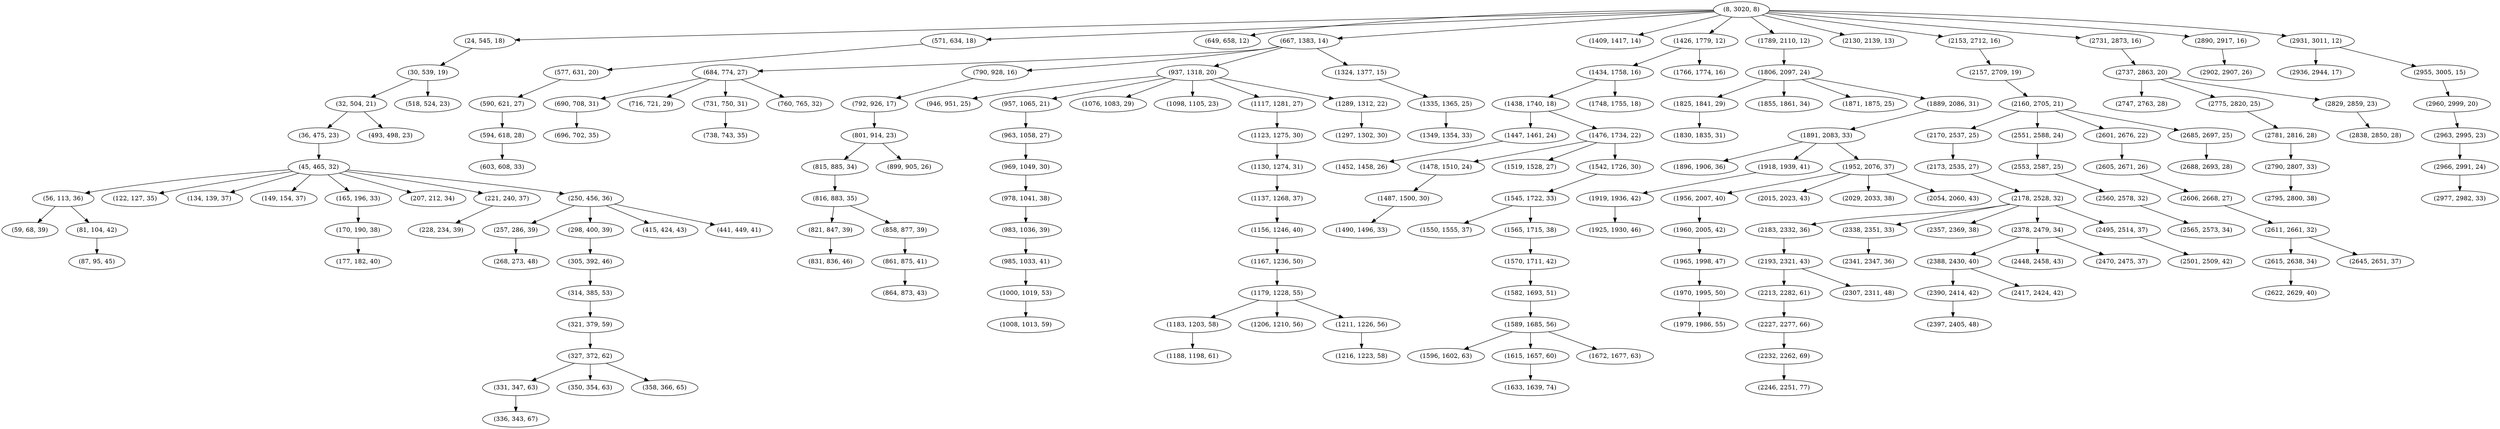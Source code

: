 digraph tree {
    "(8, 3020, 8)";
    "(24, 545, 18)";
    "(30, 539, 19)";
    "(32, 504, 21)";
    "(36, 475, 23)";
    "(45, 465, 32)";
    "(56, 113, 36)";
    "(59, 68, 39)";
    "(81, 104, 42)";
    "(87, 95, 45)";
    "(122, 127, 35)";
    "(134, 139, 37)";
    "(149, 154, 37)";
    "(165, 196, 33)";
    "(170, 190, 38)";
    "(177, 182, 40)";
    "(207, 212, 34)";
    "(221, 240, 37)";
    "(228, 234, 39)";
    "(250, 456, 36)";
    "(257, 286, 39)";
    "(268, 273, 48)";
    "(298, 400, 39)";
    "(305, 392, 46)";
    "(314, 385, 53)";
    "(321, 379, 59)";
    "(327, 372, 62)";
    "(331, 347, 63)";
    "(336, 343, 67)";
    "(350, 354, 63)";
    "(358, 366, 65)";
    "(415, 424, 43)";
    "(441, 449, 41)";
    "(493, 498, 23)";
    "(518, 524, 23)";
    "(571, 634, 18)";
    "(577, 631, 20)";
    "(590, 621, 27)";
    "(594, 618, 28)";
    "(603, 608, 33)";
    "(649, 658, 12)";
    "(667, 1383, 14)";
    "(684, 774, 27)";
    "(690, 708, 31)";
    "(696, 702, 35)";
    "(716, 721, 29)";
    "(731, 750, 31)";
    "(738, 743, 35)";
    "(760, 765, 32)";
    "(790, 928, 16)";
    "(792, 926, 17)";
    "(801, 914, 23)";
    "(815, 885, 34)";
    "(816, 883, 35)";
    "(821, 847, 39)";
    "(831, 836, 46)";
    "(858, 877, 39)";
    "(861, 875, 41)";
    "(864, 873, 43)";
    "(899, 905, 26)";
    "(937, 1318, 20)";
    "(946, 951, 25)";
    "(957, 1065, 21)";
    "(963, 1058, 27)";
    "(969, 1049, 30)";
    "(978, 1041, 38)";
    "(983, 1036, 39)";
    "(985, 1033, 41)";
    "(1000, 1019, 53)";
    "(1008, 1013, 59)";
    "(1076, 1083, 29)";
    "(1098, 1105, 23)";
    "(1117, 1281, 27)";
    "(1123, 1275, 30)";
    "(1130, 1274, 31)";
    "(1137, 1268, 37)";
    "(1156, 1246, 40)";
    "(1167, 1236, 50)";
    "(1179, 1228, 55)";
    "(1183, 1203, 58)";
    "(1188, 1198, 61)";
    "(1206, 1210, 56)";
    "(1211, 1226, 56)";
    "(1216, 1223, 58)";
    "(1289, 1312, 22)";
    "(1297, 1302, 30)";
    "(1324, 1377, 15)";
    "(1335, 1365, 25)";
    "(1349, 1354, 33)";
    "(1409, 1417, 14)";
    "(1426, 1779, 12)";
    "(1434, 1758, 16)";
    "(1438, 1740, 18)";
    "(1447, 1461, 24)";
    "(1452, 1458, 26)";
    "(1476, 1734, 22)";
    "(1478, 1510, 24)";
    "(1487, 1500, 30)";
    "(1490, 1496, 33)";
    "(1519, 1528, 27)";
    "(1542, 1726, 30)";
    "(1545, 1722, 33)";
    "(1550, 1555, 37)";
    "(1565, 1715, 38)";
    "(1570, 1711, 42)";
    "(1582, 1693, 51)";
    "(1589, 1685, 56)";
    "(1596, 1602, 63)";
    "(1615, 1657, 60)";
    "(1633, 1639, 74)";
    "(1672, 1677, 63)";
    "(1748, 1755, 18)";
    "(1766, 1774, 16)";
    "(1789, 2110, 12)";
    "(1806, 2097, 24)";
    "(1825, 1841, 29)";
    "(1830, 1835, 31)";
    "(1855, 1861, 34)";
    "(1871, 1875, 25)";
    "(1889, 2086, 31)";
    "(1891, 2083, 33)";
    "(1896, 1906, 36)";
    "(1918, 1939, 41)";
    "(1919, 1936, 42)";
    "(1925, 1930, 46)";
    "(1952, 2076, 37)";
    "(1956, 2007, 40)";
    "(1960, 2005, 42)";
    "(1965, 1998, 47)";
    "(1970, 1995, 50)";
    "(1979, 1986, 55)";
    "(2015, 2023, 43)";
    "(2029, 2033, 38)";
    "(2054, 2060, 43)";
    "(2130, 2139, 13)";
    "(2153, 2712, 16)";
    "(2157, 2709, 19)";
    "(2160, 2705, 21)";
    "(2170, 2537, 25)";
    "(2173, 2535, 27)";
    "(2178, 2528, 32)";
    "(2183, 2332, 36)";
    "(2193, 2321, 43)";
    "(2213, 2282, 61)";
    "(2227, 2277, 66)";
    "(2232, 2262, 69)";
    "(2246, 2251, 77)";
    "(2307, 2311, 48)";
    "(2338, 2351, 33)";
    "(2341, 2347, 36)";
    "(2357, 2369, 38)";
    "(2378, 2479, 34)";
    "(2388, 2430, 40)";
    "(2390, 2414, 42)";
    "(2397, 2405, 48)";
    "(2417, 2424, 42)";
    "(2448, 2458, 43)";
    "(2470, 2475, 37)";
    "(2495, 2514, 37)";
    "(2501, 2509, 42)";
    "(2551, 2588, 24)";
    "(2553, 2587, 25)";
    "(2560, 2578, 32)";
    "(2565, 2573, 34)";
    "(2601, 2676, 22)";
    "(2605, 2671, 26)";
    "(2606, 2668, 27)";
    "(2611, 2661, 32)";
    "(2615, 2638, 34)";
    "(2622, 2629, 40)";
    "(2645, 2651, 37)";
    "(2685, 2697, 25)";
    "(2688, 2693, 28)";
    "(2731, 2873, 16)";
    "(2737, 2863, 20)";
    "(2747, 2763, 28)";
    "(2775, 2820, 25)";
    "(2781, 2816, 28)";
    "(2790, 2807, 33)";
    "(2795, 2800, 38)";
    "(2829, 2859, 23)";
    "(2838, 2850, 28)";
    "(2890, 2917, 16)";
    "(2902, 2907, 26)";
    "(2931, 3011, 12)";
    "(2936, 2944, 17)";
    "(2955, 3005, 15)";
    "(2960, 2999, 20)";
    "(2963, 2995, 23)";
    "(2966, 2991, 24)";
    "(2977, 2982, 33)";
    "(8, 3020, 8)" -> "(24, 545, 18)";
    "(8, 3020, 8)" -> "(571, 634, 18)";
    "(8, 3020, 8)" -> "(649, 658, 12)";
    "(8, 3020, 8)" -> "(667, 1383, 14)";
    "(8, 3020, 8)" -> "(1409, 1417, 14)";
    "(8, 3020, 8)" -> "(1426, 1779, 12)";
    "(8, 3020, 8)" -> "(1789, 2110, 12)";
    "(8, 3020, 8)" -> "(2130, 2139, 13)";
    "(8, 3020, 8)" -> "(2153, 2712, 16)";
    "(8, 3020, 8)" -> "(2731, 2873, 16)";
    "(8, 3020, 8)" -> "(2890, 2917, 16)";
    "(8, 3020, 8)" -> "(2931, 3011, 12)";
    "(24, 545, 18)" -> "(30, 539, 19)";
    "(30, 539, 19)" -> "(32, 504, 21)";
    "(30, 539, 19)" -> "(518, 524, 23)";
    "(32, 504, 21)" -> "(36, 475, 23)";
    "(32, 504, 21)" -> "(493, 498, 23)";
    "(36, 475, 23)" -> "(45, 465, 32)";
    "(45, 465, 32)" -> "(56, 113, 36)";
    "(45, 465, 32)" -> "(122, 127, 35)";
    "(45, 465, 32)" -> "(134, 139, 37)";
    "(45, 465, 32)" -> "(149, 154, 37)";
    "(45, 465, 32)" -> "(165, 196, 33)";
    "(45, 465, 32)" -> "(207, 212, 34)";
    "(45, 465, 32)" -> "(221, 240, 37)";
    "(45, 465, 32)" -> "(250, 456, 36)";
    "(56, 113, 36)" -> "(59, 68, 39)";
    "(56, 113, 36)" -> "(81, 104, 42)";
    "(81, 104, 42)" -> "(87, 95, 45)";
    "(165, 196, 33)" -> "(170, 190, 38)";
    "(170, 190, 38)" -> "(177, 182, 40)";
    "(221, 240, 37)" -> "(228, 234, 39)";
    "(250, 456, 36)" -> "(257, 286, 39)";
    "(250, 456, 36)" -> "(298, 400, 39)";
    "(250, 456, 36)" -> "(415, 424, 43)";
    "(250, 456, 36)" -> "(441, 449, 41)";
    "(257, 286, 39)" -> "(268, 273, 48)";
    "(298, 400, 39)" -> "(305, 392, 46)";
    "(305, 392, 46)" -> "(314, 385, 53)";
    "(314, 385, 53)" -> "(321, 379, 59)";
    "(321, 379, 59)" -> "(327, 372, 62)";
    "(327, 372, 62)" -> "(331, 347, 63)";
    "(327, 372, 62)" -> "(350, 354, 63)";
    "(327, 372, 62)" -> "(358, 366, 65)";
    "(331, 347, 63)" -> "(336, 343, 67)";
    "(571, 634, 18)" -> "(577, 631, 20)";
    "(577, 631, 20)" -> "(590, 621, 27)";
    "(590, 621, 27)" -> "(594, 618, 28)";
    "(594, 618, 28)" -> "(603, 608, 33)";
    "(667, 1383, 14)" -> "(684, 774, 27)";
    "(667, 1383, 14)" -> "(790, 928, 16)";
    "(667, 1383, 14)" -> "(937, 1318, 20)";
    "(667, 1383, 14)" -> "(1324, 1377, 15)";
    "(684, 774, 27)" -> "(690, 708, 31)";
    "(684, 774, 27)" -> "(716, 721, 29)";
    "(684, 774, 27)" -> "(731, 750, 31)";
    "(684, 774, 27)" -> "(760, 765, 32)";
    "(690, 708, 31)" -> "(696, 702, 35)";
    "(731, 750, 31)" -> "(738, 743, 35)";
    "(790, 928, 16)" -> "(792, 926, 17)";
    "(792, 926, 17)" -> "(801, 914, 23)";
    "(801, 914, 23)" -> "(815, 885, 34)";
    "(801, 914, 23)" -> "(899, 905, 26)";
    "(815, 885, 34)" -> "(816, 883, 35)";
    "(816, 883, 35)" -> "(821, 847, 39)";
    "(816, 883, 35)" -> "(858, 877, 39)";
    "(821, 847, 39)" -> "(831, 836, 46)";
    "(858, 877, 39)" -> "(861, 875, 41)";
    "(861, 875, 41)" -> "(864, 873, 43)";
    "(937, 1318, 20)" -> "(946, 951, 25)";
    "(937, 1318, 20)" -> "(957, 1065, 21)";
    "(937, 1318, 20)" -> "(1076, 1083, 29)";
    "(937, 1318, 20)" -> "(1098, 1105, 23)";
    "(937, 1318, 20)" -> "(1117, 1281, 27)";
    "(937, 1318, 20)" -> "(1289, 1312, 22)";
    "(957, 1065, 21)" -> "(963, 1058, 27)";
    "(963, 1058, 27)" -> "(969, 1049, 30)";
    "(969, 1049, 30)" -> "(978, 1041, 38)";
    "(978, 1041, 38)" -> "(983, 1036, 39)";
    "(983, 1036, 39)" -> "(985, 1033, 41)";
    "(985, 1033, 41)" -> "(1000, 1019, 53)";
    "(1000, 1019, 53)" -> "(1008, 1013, 59)";
    "(1117, 1281, 27)" -> "(1123, 1275, 30)";
    "(1123, 1275, 30)" -> "(1130, 1274, 31)";
    "(1130, 1274, 31)" -> "(1137, 1268, 37)";
    "(1137, 1268, 37)" -> "(1156, 1246, 40)";
    "(1156, 1246, 40)" -> "(1167, 1236, 50)";
    "(1167, 1236, 50)" -> "(1179, 1228, 55)";
    "(1179, 1228, 55)" -> "(1183, 1203, 58)";
    "(1179, 1228, 55)" -> "(1206, 1210, 56)";
    "(1179, 1228, 55)" -> "(1211, 1226, 56)";
    "(1183, 1203, 58)" -> "(1188, 1198, 61)";
    "(1211, 1226, 56)" -> "(1216, 1223, 58)";
    "(1289, 1312, 22)" -> "(1297, 1302, 30)";
    "(1324, 1377, 15)" -> "(1335, 1365, 25)";
    "(1335, 1365, 25)" -> "(1349, 1354, 33)";
    "(1426, 1779, 12)" -> "(1434, 1758, 16)";
    "(1426, 1779, 12)" -> "(1766, 1774, 16)";
    "(1434, 1758, 16)" -> "(1438, 1740, 18)";
    "(1434, 1758, 16)" -> "(1748, 1755, 18)";
    "(1438, 1740, 18)" -> "(1447, 1461, 24)";
    "(1438, 1740, 18)" -> "(1476, 1734, 22)";
    "(1447, 1461, 24)" -> "(1452, 1458, 26)";
    "(1476, 1734, 22)" -> "(1478, 1510, 24)";
    "(1476, 1734, 22)" -> "(1519, 1528, 27)";
    "(1476, 1734, 22)" -> "(1542, 1726, 30)";
    "(1478, 1510, 24)" -> "(1487, 1500, 30)";
    "(1487, 1500, 30)" -> "(1490, 1496, 33)";
    "(1542, 1726, 30)" -> "(1545, 1722, 33)";
    "(1545, 1722, 33)" -> "(1550, 1555, 37)";
    "(1545, 1722, 33)" -> "(1565, 1715, 38)";
    "(1565, 1715, 38)" -> "(1570, 1711, 42)";
    "(1570, 1711, 42)" -> "(1582, 1693, 51)";
    "(1582, 1693, 51)" -> "(1589, 1685, 56)";
    "(1589, 1685, 56)" -> "(1596, 1602, 63)";
    "(1589, 1685, 56)" -> "(1615, 1657, 60)";
    "(1589, 1685, 56)" -> "(1672, 1677, 63)";
    "(1615, 1657, 60)" -> "(1633, 1639, 74)";
    "(1789, 2110, 12)" -> "(1806, 2097, 24)";
    "(1806, 2097, 24)" -> "(1825, 1841, 29)";
    "(1806, 2097, 24)" -> "(1855, 1861, 34)";
    "(1806, 2097, 24)" -> "(1871, 1875, 25)";
    "(1806, 2097, 24)" -> "(1889, 2086, 31)";
    "(1825, 1841, 29)" -> "(1830, 1835, 31)";
    "(1889, 2086, 31)" -> "(1891, 2083, 33)";
    "(1891, 2083, 33)" -> "(1896, 1906, 36)";
    "(1891, 2083, 33)" -> "(1918, 1939, 41)";
    "(1891, 2083, 33)" -> "(1952, 2076, 37)";
    "(1918, 1939, 41)" -> "(1919, 1936, 42)";
    "(1919, 1936, 42)" -> "(1925, 1930, 46)";
    "(1952, 2076, 37)" -> "(1956, 2007, 40)";
    "(1952, 2076, 37)" -> "(2015, 2023, 43)";
    "(1952, 2076, 37)" -> "(2029, 2033, 38)";
    "(1952, 2076, 37)" -> "(2054, 2060, 43)";
    "(1956, 2007, 40)" -> "(1960, 2005, 42)";
    "(1960, 2005, 42)" -> "(1965, 1998, 47)";
    "(1965, 1998, 47)" -> "(1970, 1995, 50)";
    "(1970, 1995, 50)" -> "(1979, 1986, 55)";
    "(2153, 2712, 16)" -> "(2157, 2709, 19)";
    "(2157, 2709, 19)" -> "(2160, 2705, 21)";
    "(2160, 2705, 21)" -> "(2170, 2537, 25)";
    "(2160, 2705, 21)" -> "(2551, 2588, 24)";
    "(2160, 2705, 21)" -> "(2601, 2676, 22)";
    "(2160, 2705, 21)" -> "(2685, 2697, 25)";
    "(2170, 2537, 25)" -> "(2173, 2535, 27)";
    "(2173, 2535, 27)" -> "(2178, 2528, 32)";
    "(2178, 2528, 32)" -> "(2183, 2332, 36)";
    "(2178, 2528, 32)" -> "(2338, 2351, 33)";
    "(2178, 2528, 32)" -> "(2357, 2369, 38)";
    "(2178, 2528, 32)" -> "(2378, 2479, 34)";
    "(2178, 2528, 32)" -> "(2495, 2514, 37)";
    "(2183, 2332, 36)" -> "(2193, 2321, 43)";
    "(2193, 2321, 43)" -> "(2213, 2282, 61)";
    "(2193, 2321, 43)" -> "(2307, 2311, 48)";
    "(2213, 2282, 61)" -> "(2227, 2277, 66)";
    "(2227, 2277, 66)" -> "(2232, 2262, 69)";
    "(2232, 2262, 69)" -> "(2246, 2251, 77)";
    "(2338, 2351, 33)" -> "(2341, 2347, 36)";
    "(2378, 2479, 34)" -> "(2388, 2430, 40)";
    "(2378, 2479, 34)" -> "(2448, 2458, 43)";
    "(2378, 2479, 34)" -> "(2470, 2475, 37)";
    "(2388, 2430, 40)" -> "(2390, 2414, 42)";
    "(2388, 2430, 40)" -> "(2417, 2424, 42)";
    "(2390, 2414, 42)" -> "(2397, 2405, 48)";
    "(2495, 2514, 37)" -> "(2501, 2509, 42)";
    "(2551, 2588, 24)" -> "(2553, 2587, 25)";
    "(2553, 2587, 25)" -> "(2560, 2578, 32)";
    "(2560, 2578, 32)" -> "(2565, 2573, 34)";
    "(2601, 2676, 22)" -> "(2605, 2671, 26)";
    "(2605, 2671, 26)" -> "(2606, 2668, 27)";
    "(2606, 2668, 27)" -> "(2611, 2661, 32)";
    "(2611, 2661, 32)" -> "(2615, 2638, 34)";
    "(2611, 2661, 32)" -> "(2645, 2651, 37)";
    "(2615, 2638, 34)" -> "(2622, 2629, 40)";
    "(2685, 2697, 25)" -> "(2688, 2693, 28)";
    "(2731, 2873, 16)" -> "(2737, 2863, 20)";
    "(2737, 2863, 20)" -> "(2747, 2763, 28)";
    "(2737, 2863, 20)" -> "(2775, 2820, 25)";
    "(2737, 2863, 20)" -> "(2829, 2859, 23)";
    "(2775, 2820, 25)" -> "(2781, 2816, 28)";
    "(2781, 2816, 28)" -> "(2790, 2807, 33)";
    "(2790, 2807, 33)" -> "(2795, 2800, 38)";
    "(2829, 2859, 23)" -> "(2838, 2850, 28)";
    "(2890, 2917, 16)" -> "(2902, 2907, 26)";
    "(2931, 3011, 12)" -> "(2936, 2944, 17)";
    "(2931, 3011, 12)" -> "(2955, 3005, 15)";
    "(2955, 3005, 15)" -> "(2960, 2999, 20)";
    "(2960, 2999, 20)" -> "(2963, 2995, 23)";
    "(2963, 2995, 23)" -> "(2966, 2991, 24)";
    "(2966, 2991, 24)" -> "(2977, 2982, 33)";
}
